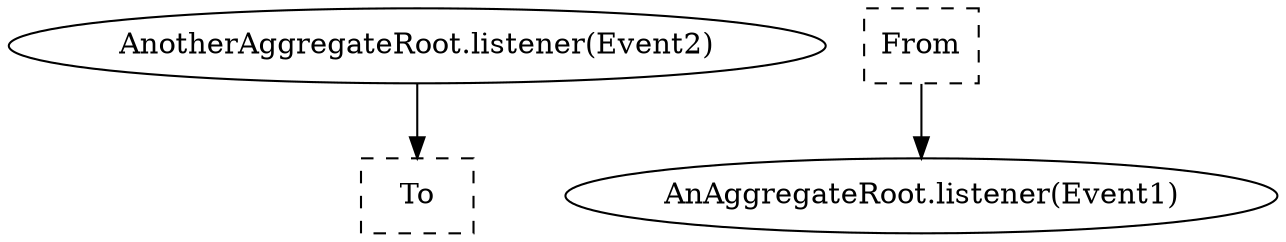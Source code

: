 digraph {
splines=spline;
"AnotherAggregateRoot.listener(Event2)" -> "To" [style=solid];
"From" -> "AnAggregateRoot.listener(Event1)" [style=solid];
"AnotherAggregateRoot.listener(Event2)"[shape=ellipse];
"From"[shape=box,style=dashed];
"To"[shape=box,style=dashed];
"AnAggregateRoot.listener(Event1)"[shape=ellipse];
}
